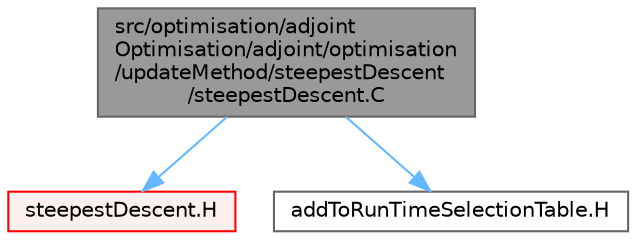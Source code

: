 digraph "src/optimisation/adjointOptimisation/adjoint/optimisation/updateMethod/steepestDescent/steepestDescent.C"
{
 // LATEX_PDF_SIZE
  bgcolor="transparent";
  edge [fontname=Helvetica,fontsize=10,labelfontname=Helvetica,labelfontsize=10];
  node [fontname=Helvetica,fontsize=10,shape=box,height=0.2,width=0.4];
  Node1 [id="Node000001",label="src/optimisation/adjoint\lOptimisation/adjoint/optimisation\l/updateMethod/steepestDescent\l/steepestDescent.C",height=0.2,width=0.4,color="gray40", fillcolor="grey60", style="filled", fontcolor="black",tooltip=" "];
  Node1 -> Node2 [id="edge1_Node000001_Node000002",color="steelblue1",style="solid",tooltip=" "];
  Node2 [id="Node000002",label="steepestDescent.H",height=0.2,width=0.4,color="red", fillcolor="#FFF0F0", style="filled",URL="$steepestDescent_8H.html",tooltip=" "];
  Node1 -> Node343 [id="edge2_Node000001_Node000343",color="steelblue1",style="solid",tooltip=" "];
  Node343 [id="Node000343",label="addToRunTimeSelectionTable.H",height=0.2,width=0.4,color="grey40", fillcolor="white", style="filled",URL="$addToRunTimeSelectionTable_8H.html",tooltip="Macros for easy insertion into run-time selection tables."];
}
